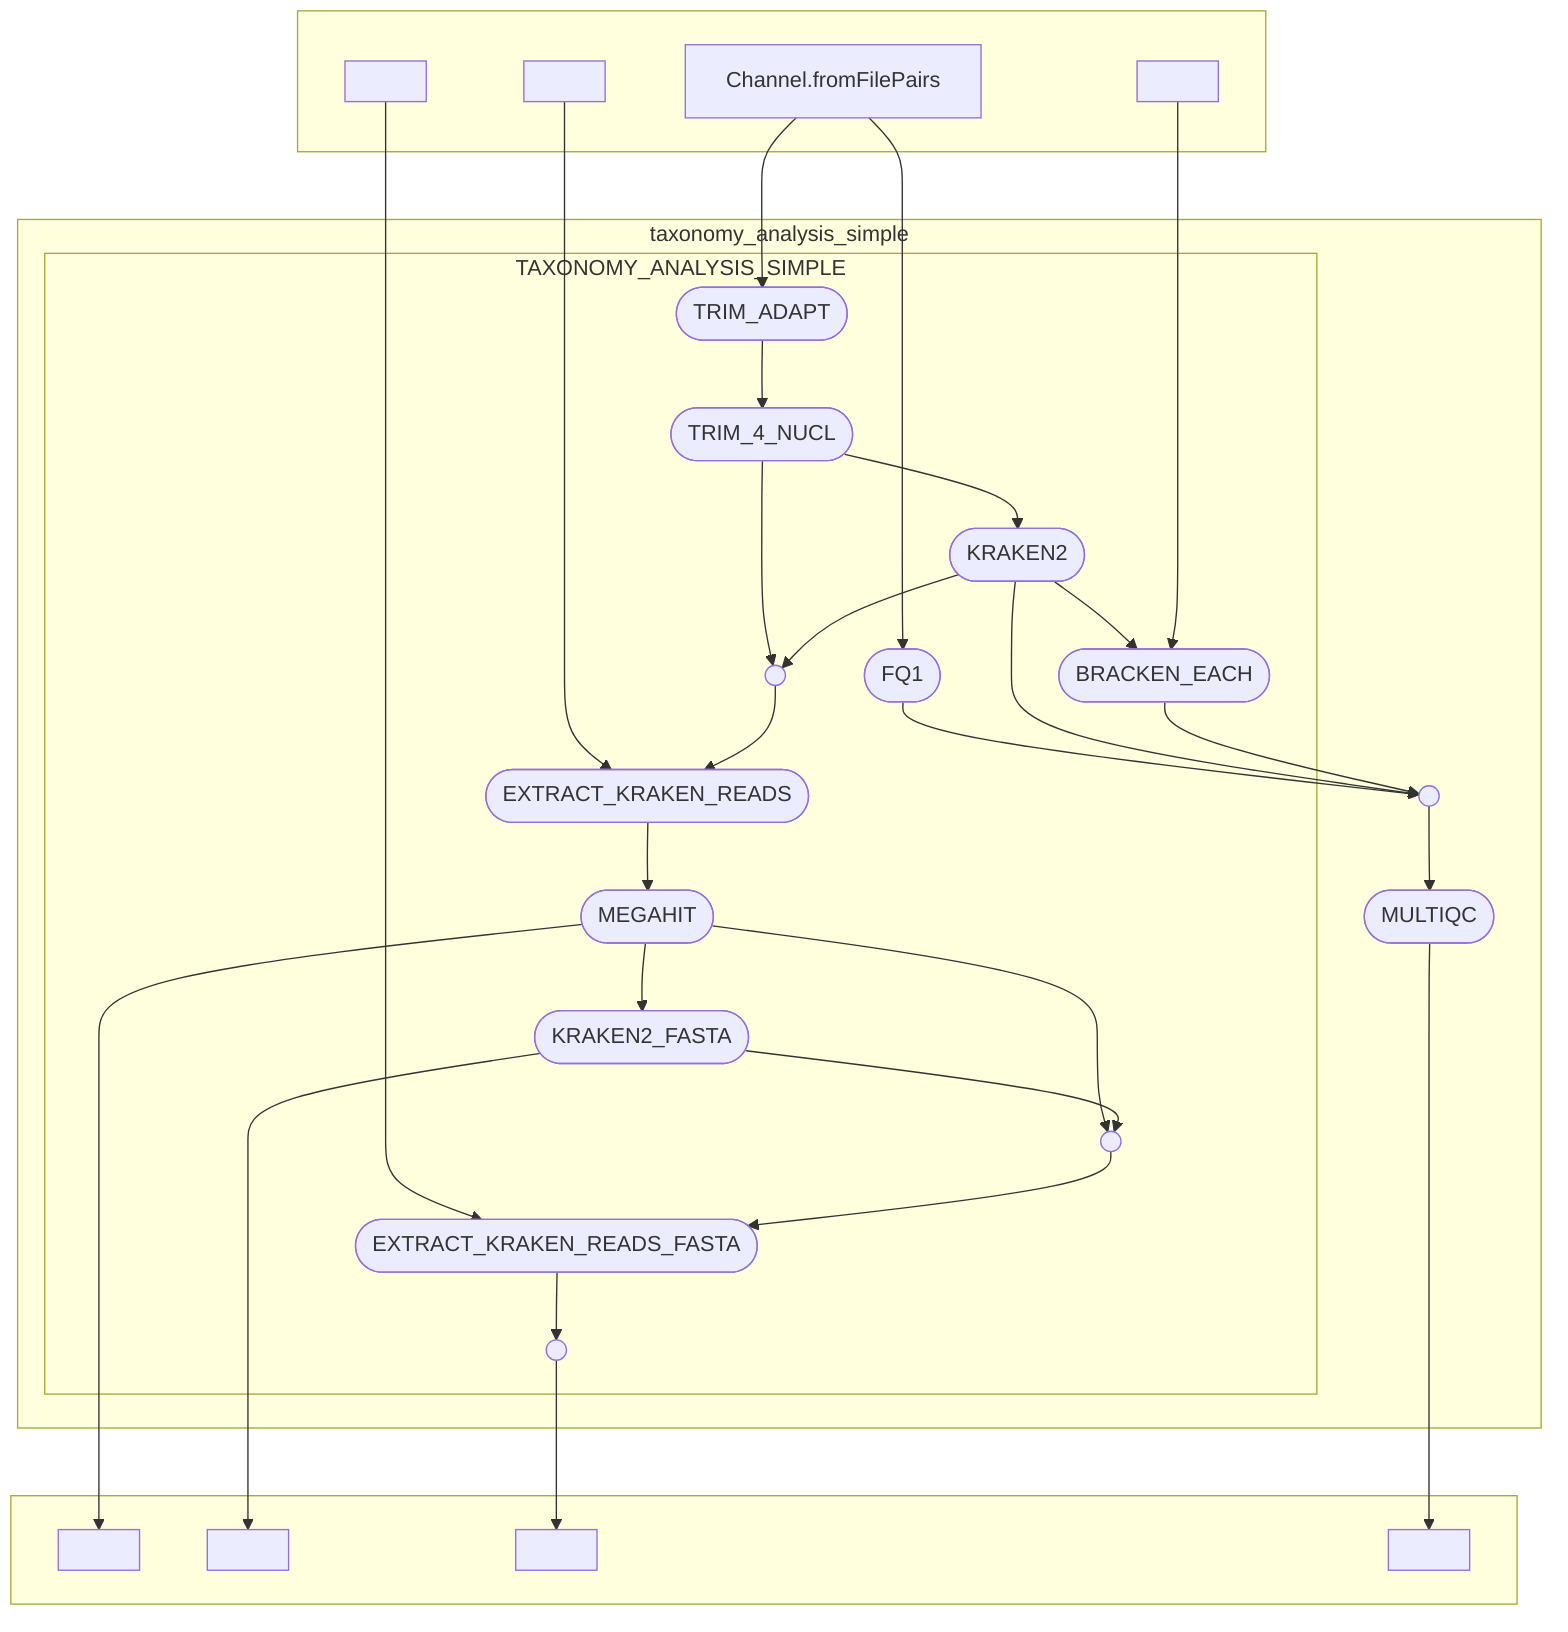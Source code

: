 flowchart TB
    subgraph " "
    v0["Channel.fromFilePairs"]
    v5[" "]
    v9[" "]
    v17[" "]
    end
    subgraph taxonomy_analysis_simple
    subgraph TAXONOMY_ANALYSIS_SIMPLE
    v1([FQ1])
    v2([TRIM_ADAPT])
    v3([TRIM_4_NUCL])
    v4([KRAKEN2])
    v6([BRACKEN_EACH])
    v10([EXTRACT_KRAKEN_READS])
    v11([MEGAHIT])
    v13([KRAKEN2_FASTA])
    v18([EXTRACT_KRAKEN_READS_FASTA])
    v7(( ))
    v15(( ))
    v19(( ))
    end
    v24([MULTIQC])
    v21(( ))
    end
    subgraph " "
    v12[" "]
    v14[" "]
    v20[" "]
    v25[" "]
    end
    v0 --> v1
    v0 --> v2
    v1 --> v21
    v2 --> v3
    v3 --> v4
    v3 --> v7
    v4 --> v6
    v4 --> v7
    v4 --> v21
    v5 --> v6
    v6 --> v21
    v9 --> v10
    v7 --> v10
    v10 --> v11
    v11 --> v12
    v11 --> v13
    v11 --> v15
    v13 --> v14
    v13 --> v15
    v17 --> v18
    v15 --> v18
    v18 --> v19
    v19 --> v20
    v21 --> v24
    v24 --> v25